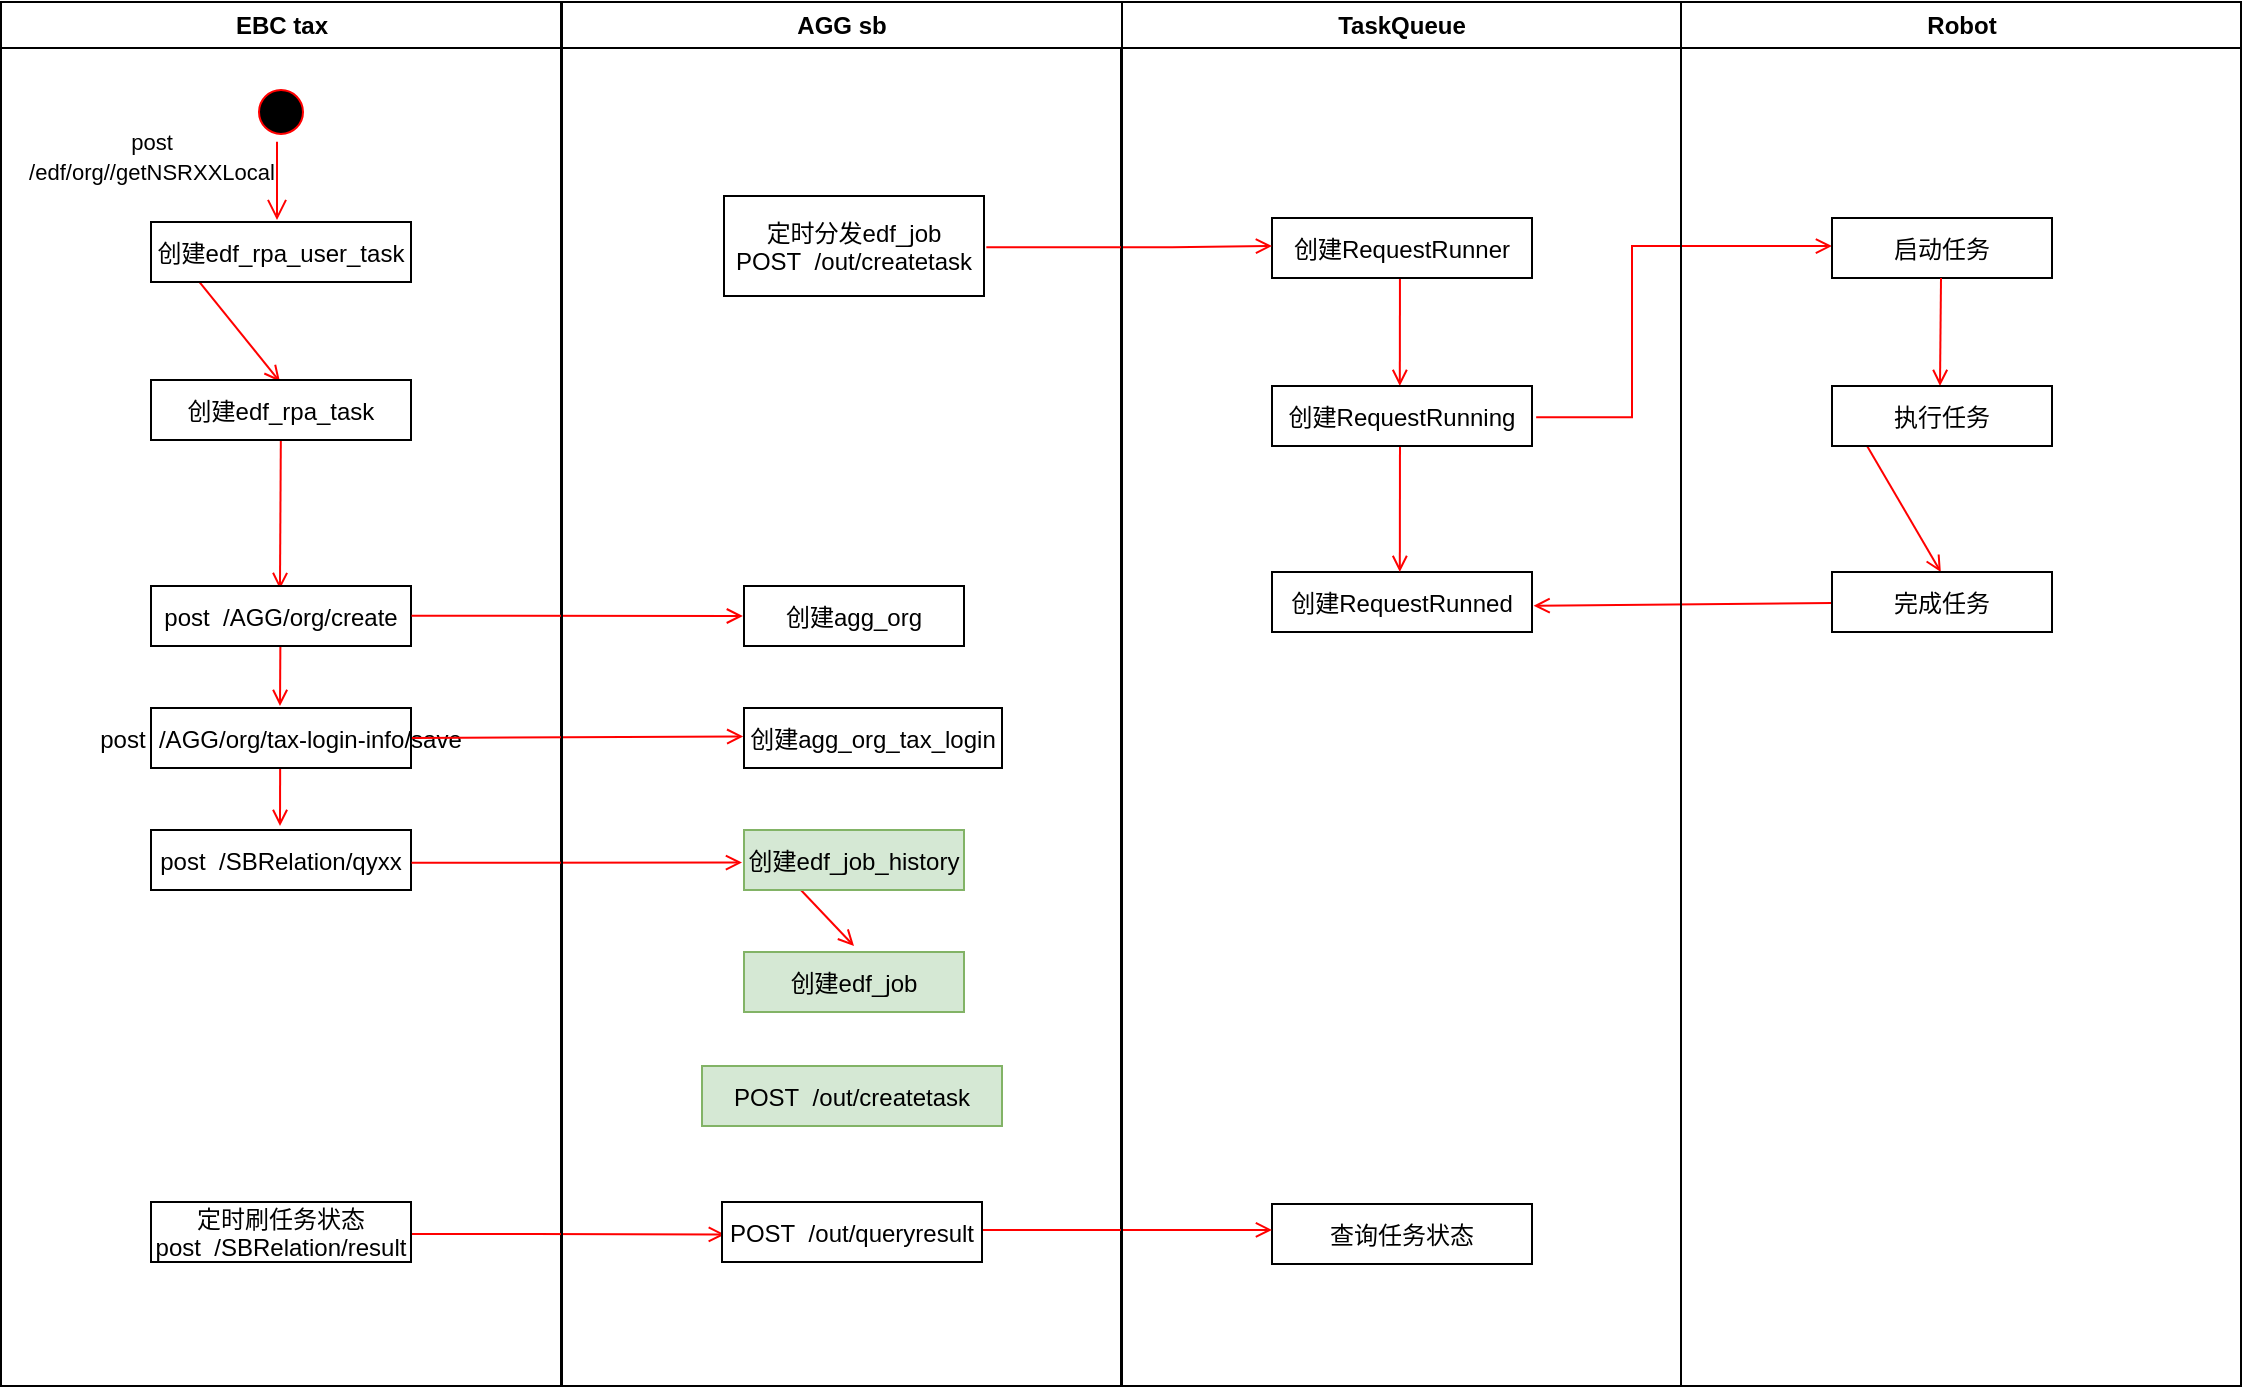 <mxfile version="17.1.3" type="github">
  <diagram name="Page-1" id="e7e014a7-5840-1c2e-5031-d8a46d1fe8dd">
    <mxGraphModel dx="1125" dy="658" grid="1" gridSize="10" guides="1" tooltips="1" connect="1" arrows="1" fold="1" page="1" pageScale="1" pageWidth="1169" pageHeight="826" background="none" math="0" shadow="0">
      <root>
        <mxCell id="0" />
        <mxCell id="1" parent="0" />
        <mxCell id="4" value="TaskQueue" style="swimlane;whiteSpace=wrap" parent="1" vertex="1">
          <mxGeometry x="724.5" y="128" width="280" height="692" as="geometry" />
        </mxCell>
        <mxCell id="Q-DzYaxopEI5NaQJYfeh-44" value="创建RequestRunned" style="" parent="4" vertex="1">
          <mxGeometry x="75.5" y="285" width="130" height="30" as="geometry" />
        </mxCell>
        <mxCell id="j22nPI3IeONgyDLey1VX-21" value="查询任务状态" style="" parent="4" vertex="1">
          <mxGeometry x="75.5" y="601" width="130" height="30" as="geometry" />
        </mxCell>
        <mxCell id="DG4HzTXKjhsWS-y9_pZS-16" value="" style="endArrow=open;strokeColor=#FF0000;endFill=1;rounded=0;entryX=0.496;entryY=0.029;entryDx=0;entryDy=0;entryPerimeter=0;" edge="1" parent="4">
          <mxGeometry relative="1" as="geometry">
            <mxPoint x="139.5" y="122" as="sourcePoint" />
            <mxPoint x="139.41" y="192.0" as="targetPoint" />
          </mxGeometry>
        </mxCell>
        <mxCell id="Q-DzYaxopEI5NaQJYfeh-42" value="创建RequestRunner" style="" parent="4" vertex="1">
          <mxGeometry x="75.5" y="108" width="130" height="30" as="geometry" />
        </mxCell>
        <mxCell id="DG4HzTXKjhsWS-y9_pZS-17" value="" style="endArrow=open;strokeColor=#FF0000;endFill=1;rounded=0;entryX=0.496;entryY=0.029;entryDx=0;entryDy=0;entryPerimeter=0;" edge="1" parent="4">
          <mxGeometry relative="1" as="geometry">
            <mxPoint x="139.5" y="215" as="sourcePoint" />
            <mxPoint x="139.41" y="285.0" as="targetPoint" />
          </mxGeometry>
        </mxCell>
        <mxCell id="Q-DzYaxopEI5NaQJYfeh-43" value="创建RequestRunning" style="" parent="4" vertex="1">
          <mxGeometry x="75.5" y="192" width="130" height="30" as="geometry" />
        </mxCell>
        <mxCell id="2" value="EBC tax" style="swimlane;whiteSpace=wrap" parent="1" vertex="1">
          <mxGeometry x="164.5" y="128" width="280" height="692" as="geometry" />
        </mxCell>
        <mxCell id="5" value="" style="ellipse;shape=startState;fillColor=#000000;strokeColor=#ff0000;" parent="2" vertex="1">
          <mxGeometry x="125" y="40" width="30" height="30" as="geometry" />
        </mxCell>
        <mxCell id="6" value="" style="edgeStyle=elbowEdgeStyle;elbow=horizontal;verticalAlign=bottom;endArrow=open;endSize=8;strokeColor=#FF0000;endFill=1;rounded=0;entryX=0.486;entryY=-0.032;entryDx=0;entryDy=0;entryPerimeter=0;" parent="2" source="5" target="j22nPI3IeONgyDLey1VX-29" edge="1">
          <mxGeometry x="100" y="40" as="geometry">
            <mxPoint x="115" y="110" as="targetPoint" />
          </mxGeometry>
        </mxCell>
        <mxCell id="7" value="创建edf_rpa_user_task" style="" parent="2" vertex="1">
          <mxGeometry x="75" y="110" width="130" height="30" as="geometry" />
        </mxCell>
        <mxCell id="9" value="" style="endArrow=open;strokeColor=#FF0000;endFill=1;rounded=0;entryX=0.496;entryY=0.029;entryDx=0;entryDy=0;entryPerimeter=0;exitX=0;exitY=0;exitDx=0;exitDy=0;" parent="2" source="j22nPI3IeONgyDLey1VX-29" target="8" edge="1">
          <mxGeometry relative="1" as="geometry" />
        </mxCell>
        <mxCell id="11" value="" style="endArrow=open;strokeColor=#FF0000;endFill=1;rounded=0;entryX=0.496;entryY=0.051;entryDx=0;entryDy=0;entryPerimeter=0;" parent="2" source="8" target="10" edge="1">
          <mxGeometry relative="1" as="geometry">
            <mxPoint x="140.5" y="252" as="targetPoint" />
          </mxGeometry>
        </mxCell>
        <mxCell id="Q-DzYaxopEI5NaQJYfeh-46" value="post  /SBRelation/qyxx" style="" parent="2" vertex="1">
          <mxGeometry x="75" y="414" width="130" height="30" as="geometry" />
        </mxCell>
        <mxCell id="8" value="创建edf_rpa_task" style="" parent="2" vertex="1">
          <mxGeometry x="75" y="189" width="130" height="30" as="geometry" />
        </mxCell>
        <mxCell id="j22nPI3IeONgyDLey1VX-19" value="定时刷任务状态&#xa;post  /SBRelation/result" style="" parent="2" vertex="1">
          <mxGeometry x="75" y="600" width="130" height="30" as="geometry" />
        </mxCell>
        <mxCell id="j22nPI3IeONgyDLey1VX-29" value="创建edf_rpa_user_task" style="" parent="2" vertex="1">
          <mxGeometry x="75" y="110" width="130" height="30" as="geometry" />
        </mxCell>
        <mxCell id="DG4HzTXKjhsWS-y9_pZS-26" value="" style="endArrow=open;strokeColor=#FF0000;endFill=1;rounded=0;" edge="1" parent="2">
          <mxGeometry relative="1" as="geometry">
            <mxPoint x="139.5" y="352" as="targetPoint" />
            <mxPoint x="139.81" y="301.24" as="sourcePoint" />
          </mxGeometry>
        </mxCell>
        <mxCell id="10" value="post  /AGG/org/create" style="" parent="2" vertex="1">
          <mxGeometry x="75" y="292" width="130" height="30" as="geometry" />
        </mxCell>
        <mxCell id="DG4HzTXKjhsWS-y9_pZS-27" value="" style="endArrow=open;strokeColor=#FF0000;endFill=1;rounded=0;" edge="1" parent="2">
          <mxGeometry relative="1" as="geometry">
            <mxPoint x="139.5" y="412" as="targetPoint" />
            <mxPoint x="139.6" y="372.0" as="sourcePoint" />
          </mxGeometry>
        </mxCell>
        <mxCell id="Q-DzYaxopEI5NaQJYfeh-45" value="post  /AGG/org/tax-login-info/save" style="" parent="2" vertex="1">
          <mxGeometry x="75" y="353" width="130" height="30" as="geometry" />
        </mxCell>
        <mxCell id="DG4HzTXKjhsWS-y9_pZS-29" value="" style="edgeStyle=elbowEdgeStyle;elbow=horizontal;strokeColor=#FF0000;endArrow=open;endFill=1;rounded=0;entryX=0.011;entryY=0.54;entryDx=0;entryDy=0;entryPerimeter=0;" edge="1" parent="2" target="j22nPI3IeONgyDLey1VX-20">
          <mxGeometry width="100" height="100" relative="1" as="geometry">
            <mxPoint x="205.5" y="616" as="sourcePoint" />
            <mxPoint x="325.5" y="616" as="targetPoint" />
            <Array as="points">
              <mxPoint x="266" y="614" />
            </Array>
          </mxGeometry>
        </mxCell>
        <mxCell id="j22nPI3IeONgyDLey1VX-27" value="&lt;span style=&quot;font-family: &amp;#34;helvetica&amp;#34; ; font-size: 11px ; background-color: rgb(255 , 255 , 255)&quot;&gt;post /edf/org//getNSRXXLocal&lt;/span&gt;" style="text;html=1;strokeColor=none;fillColor=none;align=center;verticalAlign=middle;whiteSpace=wrap;rounded=0;" parent="2" vertex="1">
          <mxGeometry x="45.5" y="62" width="60" height="30" as="geometry" />
        </mxCell>
        <mxCell id="Q-DzYaxopEI5NaQJYfeh-41" value="" style="edgeStyle=elbowEdgeStyle;elbow=horizontal;strokeColor=#FF0000;endArrow=open;endFill=1;rounded=0;exitX=1.002;exitY=0.545;exitDx=0;exitDy=0;exitPerimeter=0;entryX=-0.009;entryY=0.543;entryDx=0;entryDy=0;entryPerimeter=0;" parent="1" source="Q-DzYaxopEI5NaQJYfeh-46" target="15" edge="1">
          <mxGeometry width="100" height="100" relative="1" as="geometry">
            <mxPoint x="334.5" y="480" as="sourcePoint" />
            <mxPoint x="420" y="510" as="targetPoint" />
            <Array as="points">
              <mxPoint x="385" y="570" />
            </Array>
          </mxGeometry>
        </mxCell>
        <mxCell id="j22nPI3IeONgyDLey1VX-17" value="" style="edgeStyle=elbowEdgeStyle;elbow=horizontal;strokeColor=#FF0000;endArrow=open;endFill=1;rounded=0;exitX=1.009;exitY=0.513;exitDx=0;exitDy=0;exitPerimeter=0;" parent="1" edge="1" source="j22nPI3IeONgyDLey1VX-16">
          <mxGeometry width="100" height="100" relative="1" as="geometry">
            <mxPoint x="700" y="250" as="sourcePoint" />
            <mxPoint x="800" y="250" as="targetPoint" />
            <Array as="points">
              <mxPoint x="750" y="250" />
            </Array>
          </mxGeometry>
        </mxCell>
        <mxCell id="j22nPI3IeONgyDLey1VX-32" value="" style="endArrow=open;strokeColor=#FF0000;endFill=1;rounded=0;exitX=1.002;exitY=0.495;exitDx=0;exitDy=0;exitPerimeter=0;entryX=-0.005;entryY=0.5;entryDx=0;entryDy=0;entryPerimeter=0;" parent="1" source="10" target="Q-DzYaxopEI5NaQJYfeh-48" edge="1">
          <mxGeometry relative="1" as="geometry">
            <mxPoint x="390" y="435" as="sourcePoint" />
            <mxPoint x="480" y="435" as="targetPoint" />
          </mxGeometry>
        </mxCell>
        <mxCell id="j22nPI3IeONgyDLey1VX-33" value="" style="endArrow=open;strokeColor=#FF0000;endFill=1;rounded=0;entryX=-0.003;entryY=0.474;entryDx=0;entryDy=0;entryPerimeter=0;" parent="1" edge="1" target="Q-DzYaxopEI5NaQJYfeh-50">
          <mxGeometry relative="1" as="geometry">
            <mxPoint x="370" y="496" as="sourcePoint" />
            <mxPoint x="520" y="496" as="targetPoint" />
          </mxGeometry>
        </mxCell>
        <mxCell id="DG4HzTXKjhsWS-y9_pZS-18" value="" style="edgeStyle=orthogonalEdgeStyle;elbow=horizontal;strokeColor=#FF0000;endArrow=open;endFill=1;rounded=0;exitX=1.016;exitY=0.519;exitDx=0;exitDy=0;exitPerimeter=0;entryX=0;entryY=0.467;entryDx=0;entryDy=0;entryPerimeter=0;" edge="1" parent="1" source="Q-DzYaxopEI5NaQJYfeh-43" target="j22nPI3IeONgyDLey1VX-23">
          <mxGeometry width="100" height="100" relative="1" as="geometry">
            <mxPoint x="960" y="334.29" as="sourcePoint" />
            <mxPoint x="1040" y="250" as="targetPoint" />
            <Array as="points">
              <mxPoint x="980" y="336" />
              <mxPoint x="980" y="250" />
            </Array>
          </mxGeometry>
        </mxCell>
        <mxCell id="DG4HzTXKjhsWS-y9_pZS-25" value="" style="endArrow=open;strokeColor=#FF0000;endFill=1;rounded=0;entryX=1.006;entryY=0.563;entryDx=0;entryDy=0;entryPerimeter=0;" edge="1" parent="1" source="j22nPI3IeONgyDLey1VX-25" target="Q-DzYaxopEI5NaQJYfeh-44">
          <mxGeometry relative="1" as="geometry">
            <mxPoint x="990.09" y="400.0" as="sourcePoint" />
            <mxPoint x="990.0" y="470.0" as="targetPoint" />
          </mxGeometry>
        </mxCell>
        <mxCell id="j22nPI3IeONgyDLey1VX-22" value="Robot" style="swimlane;whiteSpace=wrap" parent="1" vertex="1">
          <mxGeometry x="1004.5" y="128" width="280" height="692" as="geometry" />
        </mxCell>
        <mxCell id="j22nPI3IeONgyDLey1VX-23" value="启动任务" style="" parent="j22nPI3IeONgyDLey1VX-22" vertex="1">
          <mxGeometry x="75.5" y="108" width="110" height="30" as="geometry" />
        </mxCell>
        <mxCell id="DG4HzTXKjhsWS-y9_pZS-20" value="" style="endArrow=open;strokeColor=#FF0000;endFill=1;rounded=0;" edge="1" parent="j22nPI3IeONgyDLey1VX-22">
          <mxGeometry relative="1" as="geometry">
            <mxPoint x="130.0" y="138" as="sourcePoint" />
            <mxPoint x="129.5" y="192" as="targetPoint" />
          </mxGeometry>
        </mxCell>
        <mxCell id="DG4HzTXKjhsWS-y9_pZS-24" value="" style="endArrow=open;strokeColor=#FF0000;endFill=1;rounded=0;exitX=0;exitY=0;exitDx=0;exitDy=0;" edge="1" parent="j22nPI3IeONgyDLey1VX-22" source="j22nPI3IeONgyDLey1VX-24">
          <mxGeometry relative="1" as="geometry">
            <mxPoint x="130.41" y="231" as="sourcePoint" />
            <mxPoint x="129.91" y="285" as="targetPoint" />
          </mxGeometry>
        </mxCell>
        <mxCell id="j22nPI3IeONgyDLey1VX-24" value="执行任务" style="" parent="j22nPI3IeONgyDLey1VX-22" vertex="1">
          <mxGeometry x="75.5" y="192" width="110" height="30" as="geometry" />
        </mxCell>
        <mxCell id="j22nPI3IeONgyDLey1VX-25" value="完成任务" style="" parent="j22nPI3IeONgyDLey1VX-22" vertex="1">
          <mxGeometry x="75.5" y="285" width="110" height="30" as="geometry" />
        </mxCell>
        <mxCell id="DG4HzTXKjhsWS-y9_pZS-30" value="" style="edgeStyle=elbowEdgeStyle;elbow=horizontal;strokeColor=#FF0000;endArrow=open;endFill=1;rounded=0;entryX=0;entryY=0.433;entryDx=0;entryDy=0;entryPerimeter=0;" edge="1" parent="1" source="j22nPI3IeONgyDLey1VX-20" target="j22nPI3IeONgyDLey1VX-21">
          <mxGeometry width="100" height="100" relative="1" as="geometry">
            <mxPoint x="640" y="743.5" as="sourcePoint" />
            <mxPoint x="760" y="743.5" as="targetPoint" />
            <Array as="points">
              <mxPoint x="570.5" y="744" />
            </Array>
          </mxGeometry>
        </mxCell>
        <mxCell id="3" value="AGG sb" style="swimlane;whiteSpace=wrap" parent="1" vertex="1">
          <mxGeometry x="445" y="128" width="280" height="692" as="geometry" />
        </mxCell>
        <mxCell id="Q-DzYaxopEI5NaQJYfeh-48" value="创建agg_org" style="" parent="3" vertex="1">
          <mxGeometry x="91" y="292" width="110" height="30" as="geometry" />
        </mxCell>
        <mxCell id="Q-DzYaxopEI5NaQJYfeh-50" value="创建agg_org_tax_login" style="" parent="3" vertex="1">
          <mxGeometry x="91" y="353" width="129" height="30" as="geometry" />
        </mxCell>
        <mxCell id="16" value="创建edf_job" style="fillColor=#d5e8d4;strokeColor=#82b366;" parent="3" vertex="1">
          <mxGeometry x="91" y="475" width="110" height="30" as="geometry" />
        </mxCell>
        <mxCell id="j22nPI3IeONgyDLey1VX-16" value="定时分发edf_job&#xa;POST  /out/createtask" style="" parent="3" vertex="1">
          <mxGeometry x="81" y="97" width="130" height="50" as="geometry" />
        </mxCell>
        <mxCell id="DG4HzTXKjhsWS-y9_pZS-28" value="" style="endArrow=open;strokeColor=#FF0000;endFill=1;rounded=0;exitX=0;exitY=0;exitDx=0;exitDy=0;" edge="1" parent="3" source="15">
          <mxGeometry relative="1" as="geometry">
            <mxPoint x="146" y="472" as="targetPoint" />
            <mxPoint x="100.01" y="444.0" as="sourcePoint" />
          </mxGeometry>
        </mxCell>
        <mxCell id="15" value="创建edf_job_history" style="fillColor=#d5e8d4;strokeColor=#82b366;" parent="3" vertex="1">
          <mxGeometry x="91" y="414" width="110" height="30" as="geometry" />
        </mxCell>
        <mxCell id="j22nPI3IeONgyDLey1VX-20" value="POST  /out/queryresult" style="" parent="3" vertex="1">
          <mxGeometry x="80" y="600" width="130" height="30" as="geometry" />
        </mxCell>
        <mxCell id="DG4HzTXKjhsWS-y9_pZS-33" value="POST  /out/createtask" style="fillColor=#d5e8d4;strokeColor=#82b366;" vertex="1" parent="3">
          <mxGeometry x="70" y="532" width="150" height="30" as="geometry" />
        </mxCell>
      </root>
    </mxGraphModel>
  </diagram>
</mxfile>
